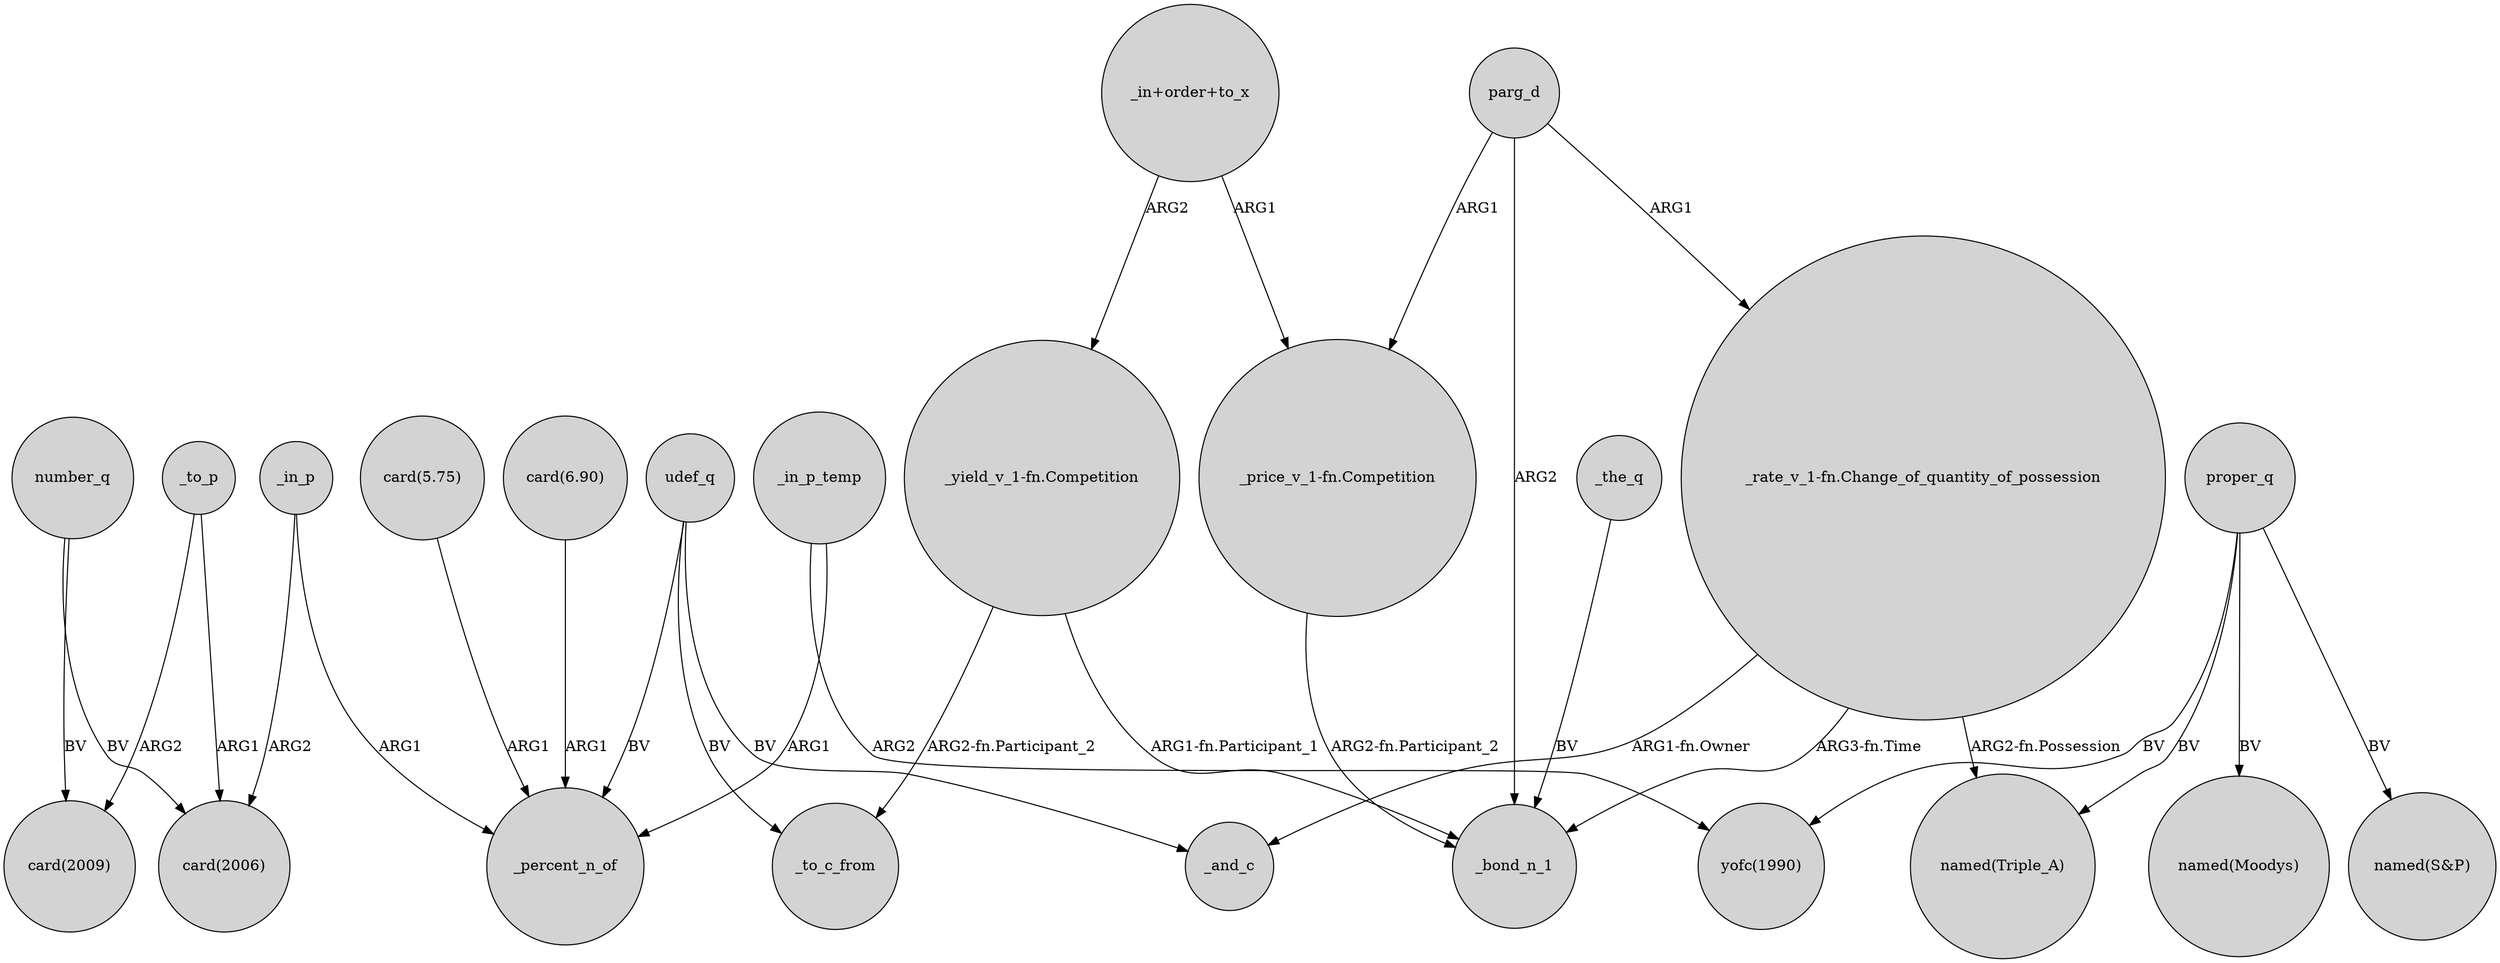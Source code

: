 digraph {
	node [shape=circle style=filled]
	_to_p -> "card(2006)" [label=ARG1]
	_to_p -> "card(2009)" [label=ARG2]
	parg_d -> _bond_n_1 [label=ARG2]
	proper_q -> "named(Moodys)" [label=BV]
	"_price_v_1-fn.Competition" -> _bond_n_1 [label="ARG2-fn.Participant_2"]
	proper_q -> "named(S&P)" [label=BV]
	"card(5.75)" -> _percent_n_of [label=ARG1]
	udef_q -> _and_c [label=BV]
	"_rate_v_1-fn.Change_of_quantity_of_possession" -> "named(Triple_A)" [label="ARG2-fn.Possession"]
	"card(6.90)" -> _percent_n_of [label=ARG1]
	"_yield_v_1-fn.Competition" -> _to_c_from [label="ARG2-fn.Participant_2"]
	"_in+order+to_x" -> "_price_v_1-fn.Competition" [label=ARG1]
	"_in+order+to_x" -> "_yield_v_1-fn.Competition" [label=ARG2]
	"_yield_v_1-fn.Competition" -> _bond_n_1 [label="ARG1-fn.Participant_1"]
	udef_q -> _percent_n_of [label=BV]
	proper_q -> "yofc(1990)" [label=BV]
	"_rate_v_1-fn.Change_of_quantity_of_possession" -> _bond_n_1 [label="ARG3-fn.Time"]
	parg_d -> "_rate_v_1-fn.Change_of_quantity_of_possession" [label=ARG1]
	number_q -> "card(2009)" [label=BV]
	proper_q -> "named(Triple_A)" [label=BV]
	_in_p_temp -> "yofc(1990)" [label=ARG2]
	_in_p -> "card(2006)" [label=ARG2]
	_in_p_temp -> _percent_n_of [label=ARG1]
	parg_d -> "_price_v_1-fn.Competition" [label=ARG1]
	_the_q -> _bond_n_1 [label=BV]
	"_rate_v_1-fn.Change_of_quantity_of_possession" -> _and_c [label="ARG1-fn.Owner"]
	udef_q -> _to_c_from [label=BV]
	_in_p -> _percent_n_of [label=ARG1]
	number_q -> "card(2006)" [label=BV]
}
